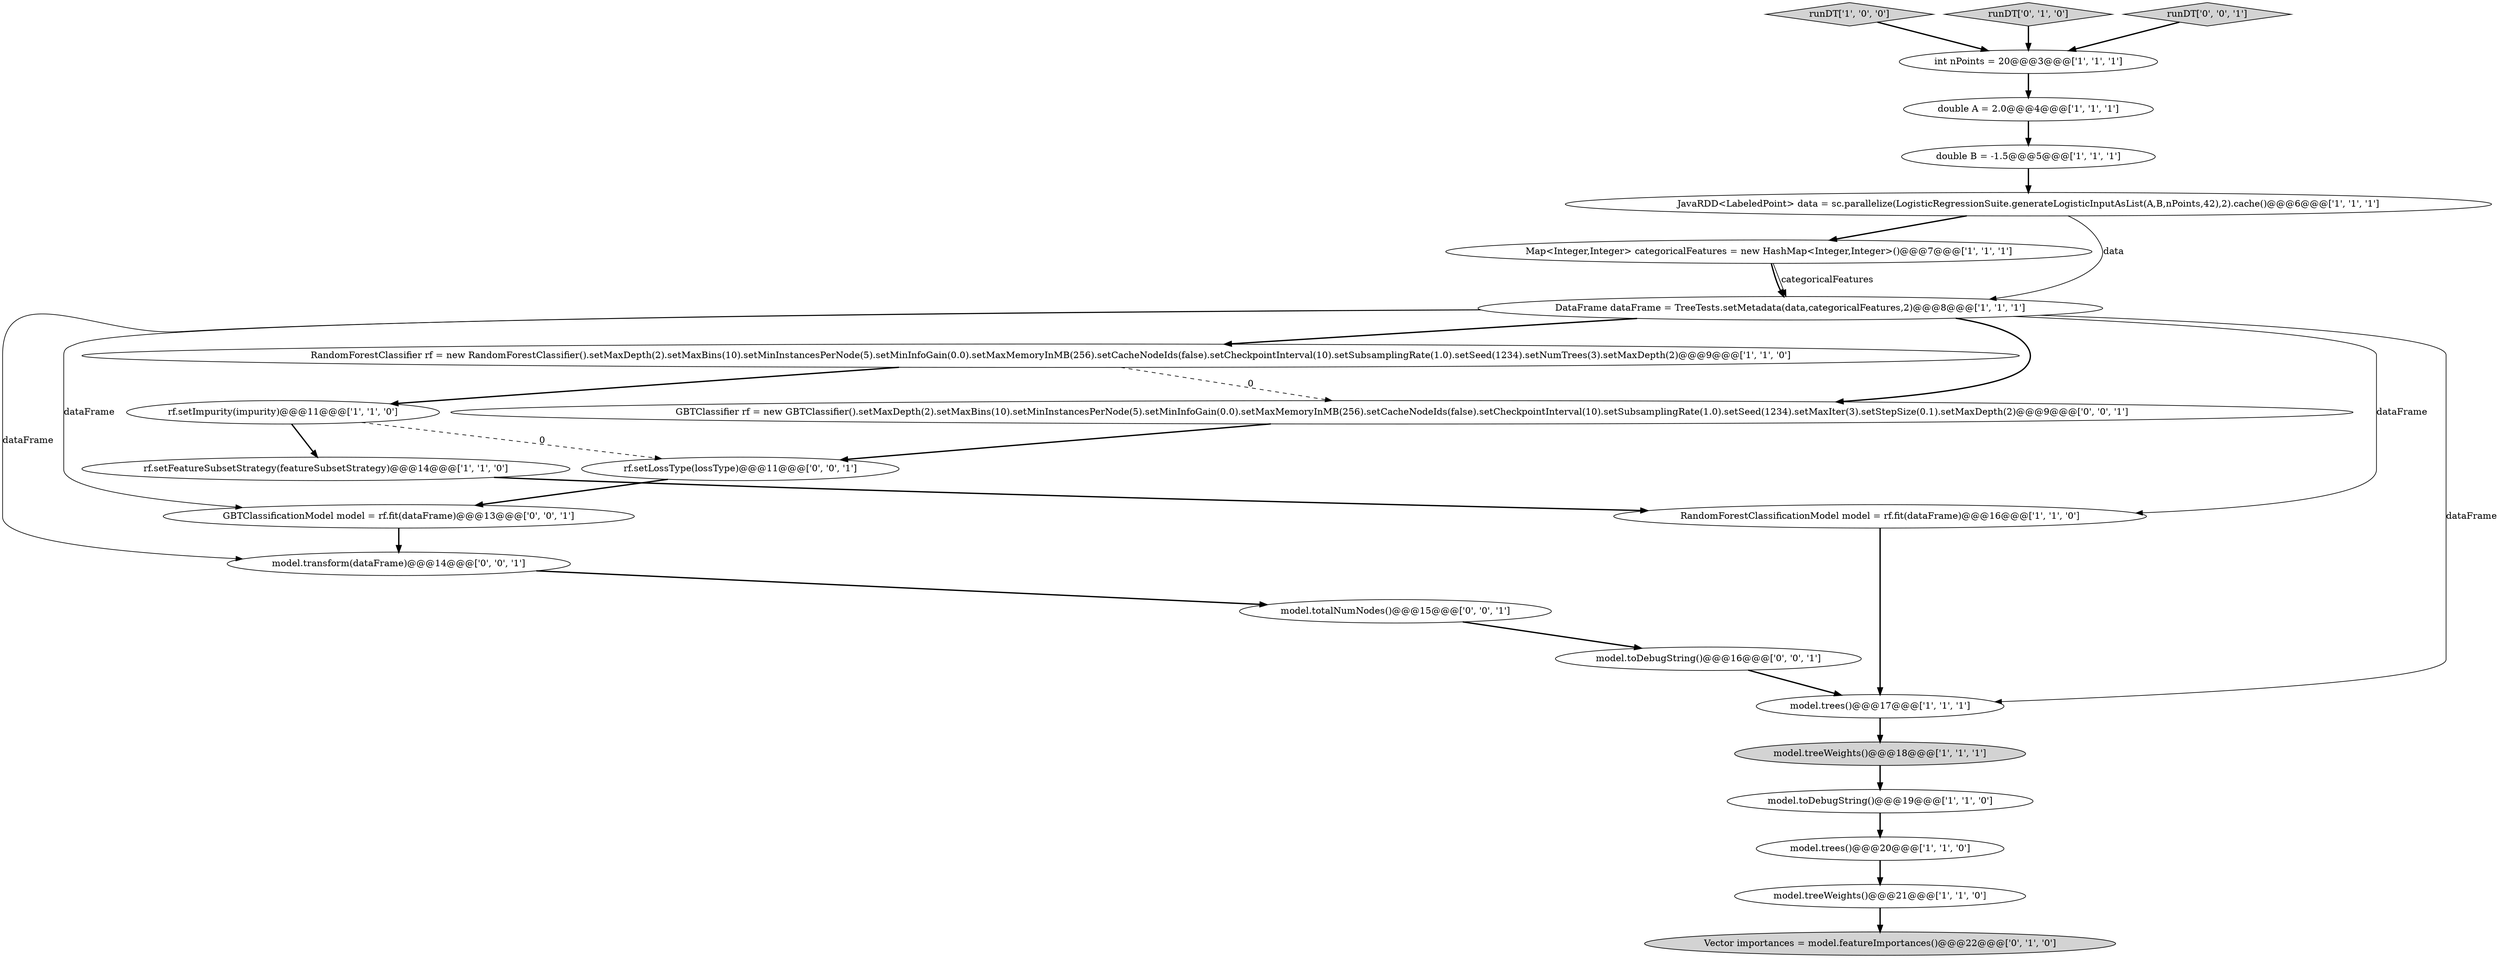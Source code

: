 digraph {
5 [style = filled, label = "model.treeWeights()@@@21@@@['1', '1', '0']", fillcolor = white, shape = ellipse image = "AAA0AAABBB1BBB"];
12 [style = filled, label = "model.treeWeights()@@@18@@@['1', '1', '1']", fillcolor = lightgray, shape = ellipse image = "AAA0AAABBB1BBB"];
11 [style = filled, label = "Map<Integer,Integer> categoricalFeatures = new HashMap<Integer,Integer>()@@@7@@@['1', '1', '1']", fillcolor = white, shape = ellipse image = "AAA0AAABBB1BBB"];
8 [style = filled, label = "JavaRDD<LabeledPoint> data = sc.parallelize(LogisticRegressionSuite.generateLogisticInputAsList(A,B,nPoints,42),2).cache()@@@6@@@['1', '1', '1']", fillcolor = white, shape = ellipse image = "AAA0AAABBB1BBB"];
3 [style = filled, label = "double B = -1.5@@@5@@@['1', '1', '1']", fillcolor = white, shape = ellipse image = "AAA0AAABBB1BBB"];
18 [style = filled, label = "rf.setLossType(lossType)@@@11@@@['0', '0', '1']", fillcolor = white, shape = ellipse image = "AAA0AAABBB3BBB"];
7 [style = filled, label = "runDT['1', '0', '0']", fillcolor = lightgray, shape = diamond image = "AAA0AAABBB1BBB"];
15 [style = filled, label = "model.trees()@@@20@@@['1', '1', '0']", fillcolor = white, shape = ellipse image = "AAA0AAABBB1BBB"];
1 [style = filled, label = "RandomForestClassifier rf = new RandomForestClassifier().setMaxDepth(2).setMaxBins(10).setMinInstancesPerNode(5).setMinInfoGain(0.0).setMaxMemoryInMB(256).setCacheNodeIds(false).setCheckpointInterval(10).setSubsamplingRate(1.0).setSeed(1234).setNumTrees(3).setMaxDepth(2)@@@9@@@['1', '1', '0']", fillcolor = white, shape = ellipse image = "AAA0AAABBB1BBB"];
21 [style = filled, label = "model.transform(dataFrame)@@@14@@@['0', '0', '1']", fillcolor = white, shape = ellipse image = "AAA0AAABBB3BBB"];
22 [style = filled, label = "model.toDebugString()@@@16@@@['0', '0', '1']", fillcolor = white, shape = ellipse image = "AAA0AAABBB3BBB"];
20 [style = filled, label = "GBTClassifier rf = new GBTClassifier().setMaxDepth(2).setMaxBins(10).setMinInstancesPerNode(5).setMinInfoGain(0.0).setMaxMemoryInMB(256).setCacheNodeIds(false).setCheckpointInterval(10).setSubsamplingRate(1.0).setSeed(1234).setMaxIter(3).setStepSize(0.1).setMaxDepth(2)@@@9@@@['0', '0', '1']", fillcolor = white, shape = ellipse image = "AAA0AAABBB3BBB"];
14 [style = filled, label = "RandomForestClassificationModel model = rf.fit(dataFrame)@@@16@@@['1', '1', '0']", fillcolor = white, shape = ellipse image = "AAA0AAABBB1BBB"];
6 [style = filled, label = "double A = 2.0@@@4@@@['1', '1', '1']", fillcolor = white, shape = ellipse image = "AAA0AAABBB1BBB"];
17 [style = filled, label = "runDT['0', '1', '0']", fillcolor = lightgray, shape = diamond image = "AAA0AAABBB2BBB"];
10 [style = filled, label = "DataFrame dataFrame = TreeTests.setMetadata(data,categoricalFeatures,2)@@@8@@@['1', '1', '1']", fillcolor = white, shape = ellipse image = "AAA0AAABBB1BBB"];
24 [style = filled, label = "model.totalNumNodes()@@@15@@@['0', '0', '1']", fillcolor = white, shape = ellipse image = "AAA0AAABBB3BBB"];
13 [style = filled, label = "model.toDebugString()@@@19@@@['1', '1', '0']", fillcolor = white, shape = ellipse image = "AAA0AAABBB1BBB"];
19 [style = filled, label = "runDT['0', '0', '1']", fillcolor = lightgray, shape = diamond image = "AAA0AAABBB3BBB"];
9 [style = filled, label = "model.trees()@@@17@@@['1', '1', '1']", fillcolor = white, shape = ellipse image = "AAA0AAABBB1BBB"];
2 [style = filled, label = "rf.setImpurity(impurity)@@@11@@@['1', '1', '0']", fillcolor = white, shape = ellipse image = "AAA0AAABBB1BBB"];
0 [style = filled, label = "int nPoints = 20@@@3@@@['1', '1', '1']", fillcolor = white, shape = ellipse image = "AAA0AAABBB1BBB"];
23 [style = filled, label = "GBTClassificationModel model = rf.fit(dataFrame)@@@13@@@['0', '0', '1']", fillcolor = white, shape = ellipse image = "AAA0AAABBB3BBB"];
16 [style = filled, label = "Vector importances = model.featureImportances()@@@22@@@['0', '1', '0']", fillcolor = lightgray, shape = ellipse image = "AAA1AAABBB2BBB"];
4 [style = filled, label = "rf.setFeatureSubsetStrategy(featureSubsetStrategy)@@@14@@@['1', '1', '0']", fillcolor = white, shape = ellipse image = "AAA0AAABBB1BBB"];
0->6 [style = bold, label=""];
13->15 [style = bold, label=""];
2->4 [style = bold, label=""];
10->21 [style = solid, label="dataFrame"];
8->10 [style = solid, label="data"];
20->18 [style = bold, label=""];
1->20 [style = dashed, label="0"];
11->10 [style = solid, label="categoricalFeatures"];
10->14 [style = solid, label="dataFrame"];
2->18 [style = dashed, label="0"];
14->9 [style = bold, label=""];
19->0 [style = bold, label=""];
21->24 [style = bold, label=""];
22->9 [style = bold, label=""];
24->22 [style = bold, label=""];
12->13 [style = bold, label=""];
23->21 [style = bold, label=""];
10->1 [style = bold, label=""];
8->11 [style = bold, label=""];
11->10 [style = bold, label=""];
10->9 [style = solid, label="dataFrame"];
9->12 [style = bold, label=""];
7->0 [style = bold, label=""];
6->3 [style = bold, label=""];
3->8 [style = bold, label=""];
15->5 [style = bold, label=""];
4->14 [style = bold, label=""];
10->23 [style = solid, label="dataFrame"];
1->2 [style = bold, label=""];
5->16 [style = bold, label=""];
17->0 [style = bold, label=""];
18->23 [style = bold, label=""];
10->20 [style = bold, label=""];
}
